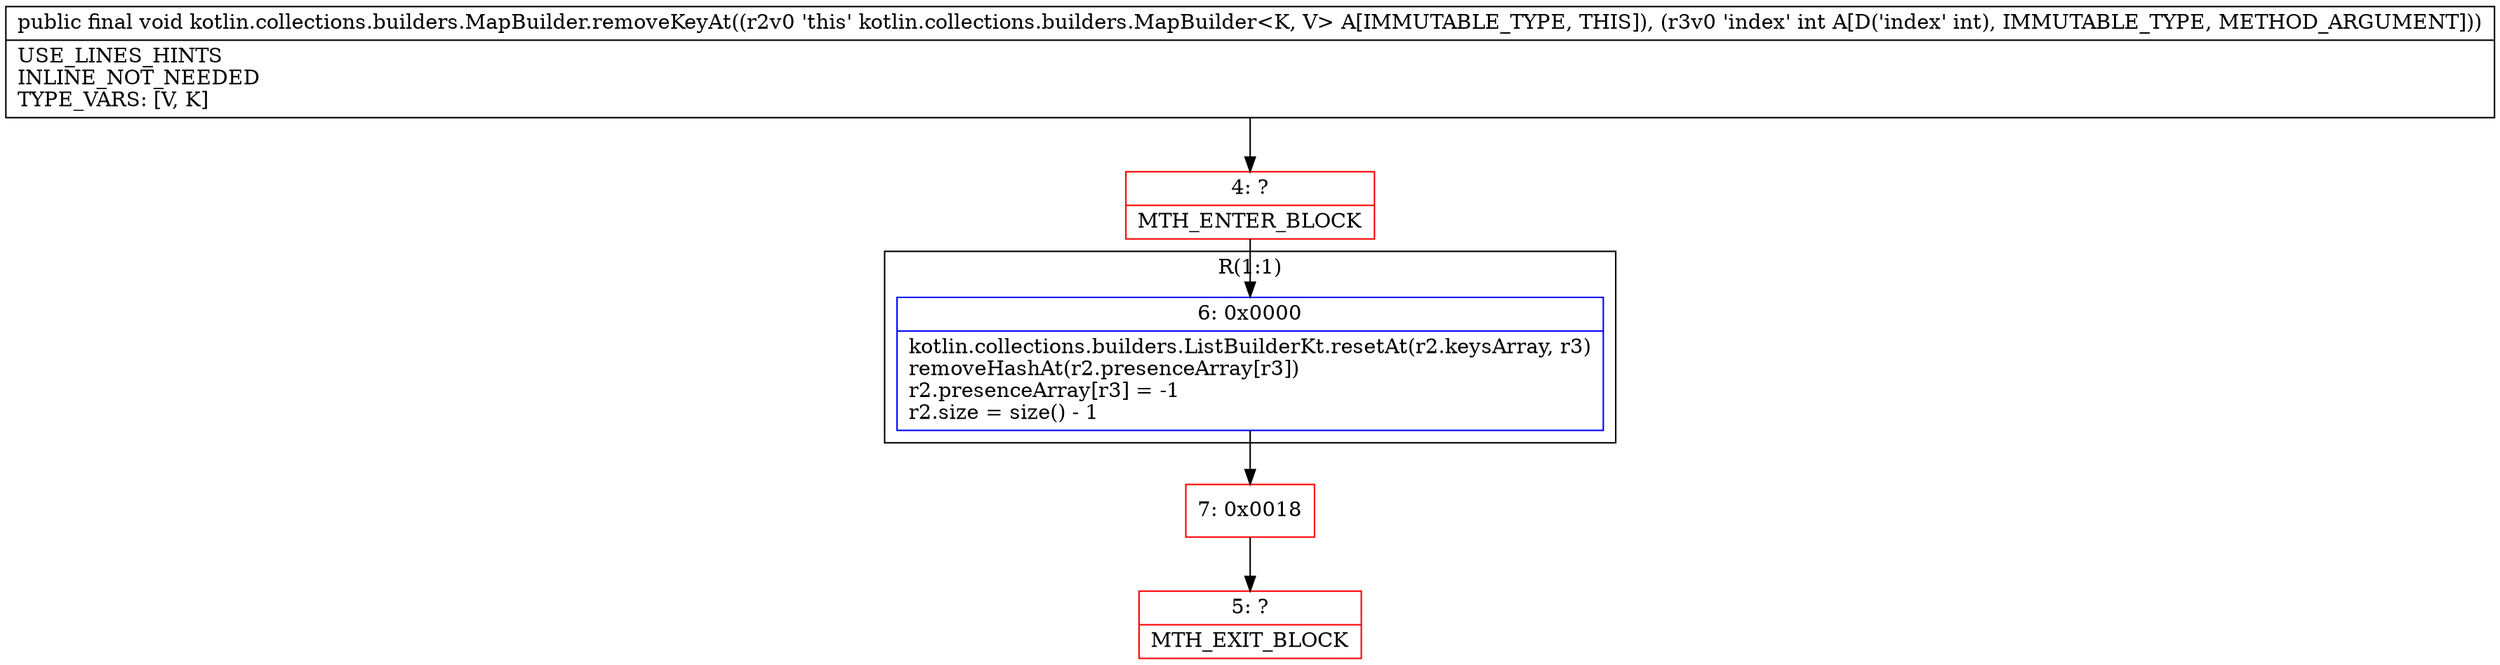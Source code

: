 digraph "CFG forkotlin.collections.builders.MapBuilder.removeKeyAt(I)V" {
subgraph cluster_Region_521235166 {
label = "R(1:1)";
node [shape=record,color=blue];
Node_6 [shape=record,label="{6\:\ 0x0000|kotlin.collections.builders.ListBuilderKt.resetAt(r2.keysArray, r3)\lremoveHashAt(r2.presenceArray[r3])\lr2.presenceArray[r3] = \-1\lr2.size = size() \- 1\l}"];
}
Node_4 [shape=record,color=red,label="{4\:\ ?|MTH_ENTER_BLOCK\l}"];
Node_7 [shape=record,color=red,label="{7\:\ 0x0018}"];
Node_5 [shape=record,color=red,label="{5\:\ ?|MTH_EXIT_BLOCK\l}"];
MethodNode[shape=record,label="{public final void kotlin.collections.builders.MapBuilder.removeKeyAt((r2v0 'this' kotlin.collections.builders.MapBuilder\<K, V\> A[IMMUTABLE_TYPE, THIS]), (r3v0 'index' int A[D('index' int), IMMUTABLE_TYPE, METHOD_ARGUMENT]))  | USE_LINES_HINTS\lINLINE_NOT_NEEDED\lTYPE_VARS: [V, K]\l}"];
MethodNode -> Node_4;Node_6 -> Node_7;
Node_4 -> Node_6;
Node_7 -> Node_5;
}

